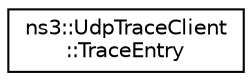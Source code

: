 digraph "Graphical Class Hierarchy"
{
 // LATEX_PDF_SIZE
  edge [fontname="Helvetica",fontsize="10",labelfontname="Helvetica",labelfontsize="10"];
  node [fontname="Helvetica",fontsize="10",shape=record];
  rankdir="LR";
  Node0 [label="ns3::UdpTraceClient\l::TraceEntry",height=0.2,width=0.4,color="black", fillcolor="white", style="filled",URL="$structns3_1_1_udp_trace_client_1_1_trace_entry.html",tooltip="Entry to send."];
}
